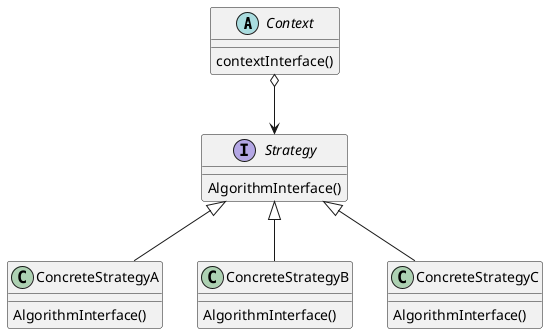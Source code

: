 @startuml
'https://plantuml.com/class-diagram

abstract class  Context{
    contextInterface()
}
Context o--> Strategy

interface Strategy{
    AlgorithmInterface()
}
Strategy <|-- ConcreteStrategyA
Strategy <|-- ConcreteStrategyB
Strategy <|-- ConcreteStrategyC

class ConcreteStrategyA{
    AlgorithmInterface()
}

class ConcreteStrategyB{
    AlgorithmInterface()
}

class ConcreteStrategyC{
    AlgorithmInterface()
}

@enduml